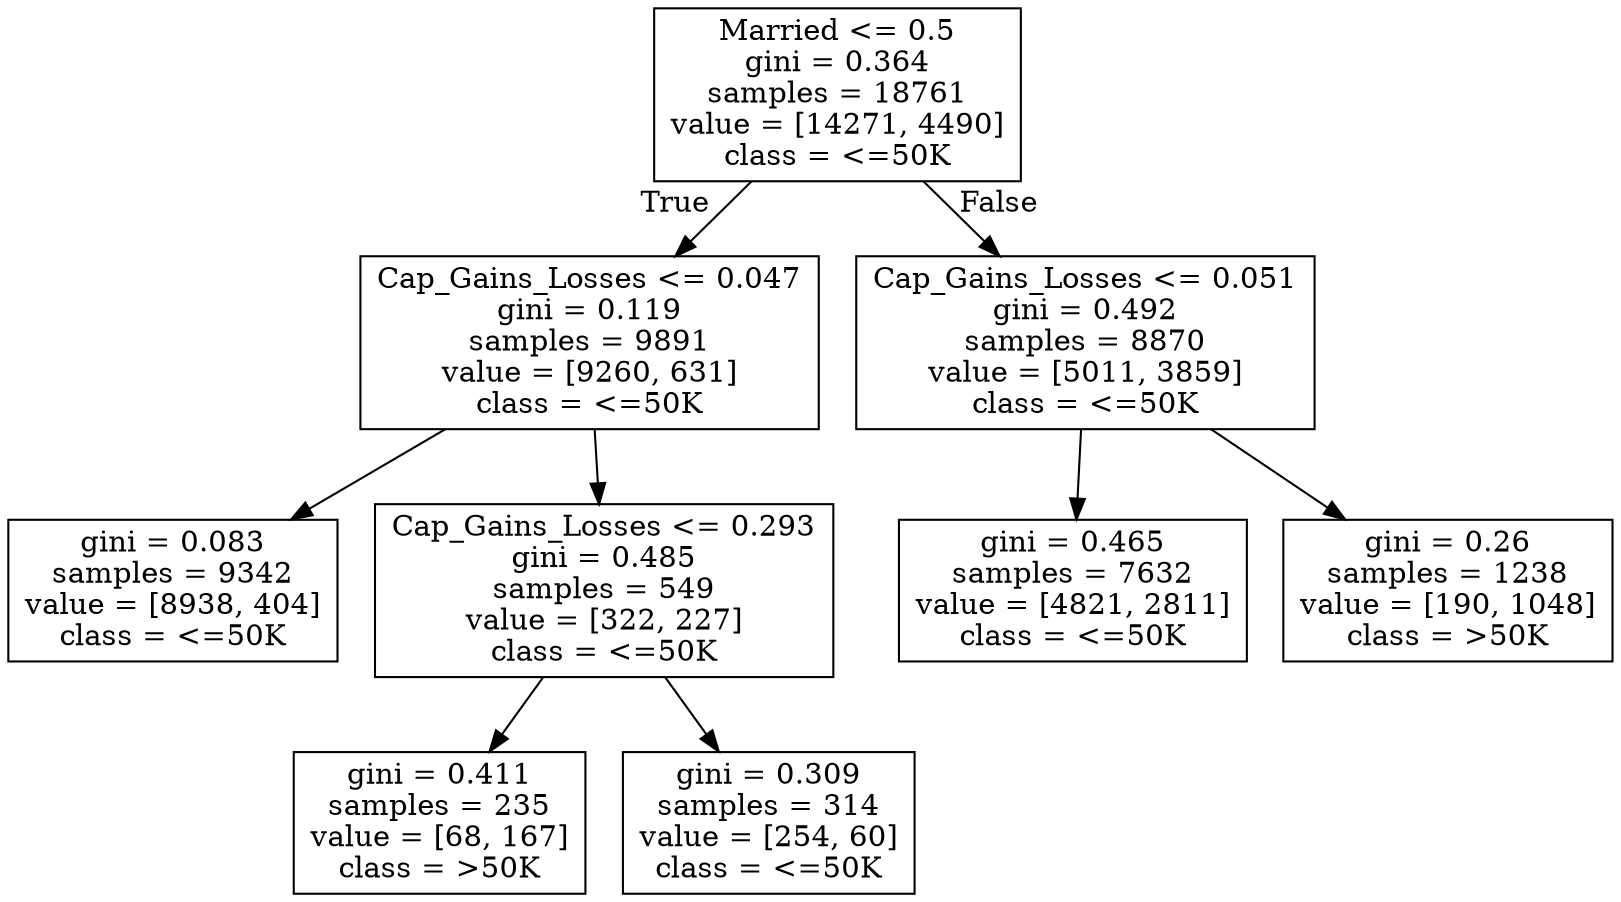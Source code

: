 digraph Tree {
node [shape=box] ;
0 [label="Married <= 0.5\ngini = 0.364\nsamples = 18761\nvalue = [14271, 4490]\nclass = <=50K"] ;
1 [label="Cap_Gains_Losses <= 0.047\ngini = 0.119\nsamples = 9891\nvalue = [9260, 631]\nclass = <=50K"] ;
0 -> 1 [labeldistance=2.5, labelangle=45, headlabel="True"] ;
5 [label="gini = 0.083\nsamples = 9342\nvalue = [8938, 404]\nclass = <=50K"] ;
1 -> 5 ;
6 [label="Cap_Gains_Losses <= 0.293\ngini = 0.485\nsamples = 549\nvalue = [322, 227]\nclass = <=50K"] ;
1 -> 6 ;
7 [label="gini = 0.411\nsamples = 235\nvalue = [68, 167]\nclass = >50K"] ;
6 -> 7 ;
8 [label="gini = 0.309\nsamples = 314\nvalue = [254, 60]\nclass = <=50K"] ;
6 -> 8 ;
2 [label="Cap_Gains_Losses <= 0.051\ngini = 0.492\nsamples = 8870\nvalue = [5011, 3859]\nclass = <=50K"] ;
0 -> 2 [labeldistance=2.5, labelangle=-45, headlabel="False"] ;
3 [label="gini = 0.465\nsamples = 7632\nvalue = [4821, 2811]\nclass = <=50K"] ;
2 -> 3 ;
4 [label="gini = 0.26\nsamples = 1238\nvalue = [190, 1048]\nclass = >50K"] ;
2 -> 4 ;
}